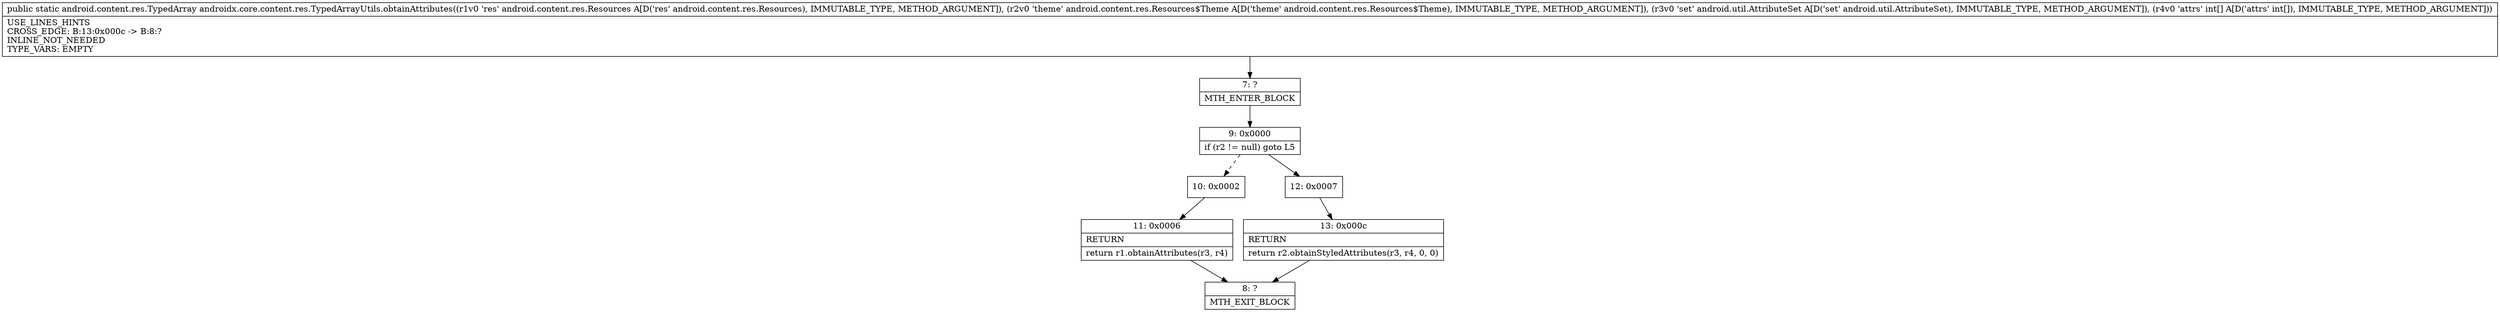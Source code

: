 digraph "CFG forandroidx.core.content.res.TypedArrayUtils.obtainAttributes(Landroid\/content\/res\/Resources;Landroid\/content\/res\/Resources$Theme;Landroid\/util\/AttributeSet;[I)Landroid\/content\/res\/TypedArray;" {
Node_7 [shape=record,label="{7\:\ ?|MTH_ENTER_BLOCK\l}"];
Node_9 [shape=record,label="{9\:\ 0x0000|if (r2 != null) goto L5\l}"];
Node_10 [shape=record,label="{10\:\ 0x0002}"];
Node_11 [shape=record,label="{11\:\ 0x0006|RETURN\l|return r1.obtainAttributes(r3, r4)\l}"];
Node_8 [shape=record,label="{8\:\ ?|MTH_EXIT_BLOCK\l}"];
Node_12 [shape=record,label="{12\:\ 0x0007}"];
Node_13 [shape=record,label="{13\:\ 0x000c|RETURN\l|return r2.obtainStyledAttributes(r3, r4, 0, 0)\l}"];
MethodNode[shape=record,label="{public static android.content.res.TypedArray androidx.core.content.res.TypedArrayUtils.obtainAttributes((r1v0 'res' android.content.res.Resources A[D('res' android.content.res.Resources), IMMUTABLE_TYPE, METHOD_ARGUMENT]), (r2v0 'theme' android.content.res.Resources$Theme A[D('theme' android.content.res.Resources$Theme), IMMUTABLE_TYPE, METHOD_ARGUMENT]), (r3v0 'set' android.util.AttributeSet A[D('set' android.util.AttributeSet), IMMUTABLE_TYPE, METHOD_ARGUMENT]), (r4v0 'attrs' int[] A[D('attrs' int[]), IMMUTABLE_TYPE, METHOD_ARGUMENT]))  | USE_LINES_HINTS\lCROSS_EDGE: B:13:0x000c \-\> B:8:?\lINLINE_NOT_NEEDED\lTYPE_VARS: EMPTY\l}"];
MethodNode -> Node_7;Node_7 -> Node_9;
Node_9 -> Node_10[style=dashed];
Node_9 -> Node_12;
Node_10 -> Node_11;
Node_11 -> Node_8;
Node_12 -> Node_13;
Node_13 -> Node_8;
}

